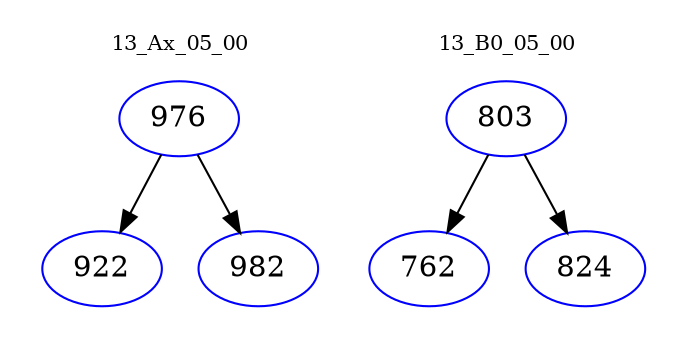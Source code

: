 digraph{
subgraph cluster_0 {
color = white
label = "13_Ax_05_00";
fontsize=10;
T0_976 [label="976", color="blue"]
T0_976 -> T0_922 [color="black"]
T0_922 [label="922", color="blue"]
T0_976 -> T0_982 [color="black"]
T0_982 [label="982", color="blue"]
}
subgraph cluster_1 {
color = white
label = "13_B0_05_00";
fontsize=10;
T1_803 [label="803", color="blue"]
T1_803 -> T1_762 [color="black"]
T1_762 [label="762", color="blue"]
T1_803 -> T1_824 [color="black"]
T1_824 [label="824", color="blue"]
}
}
